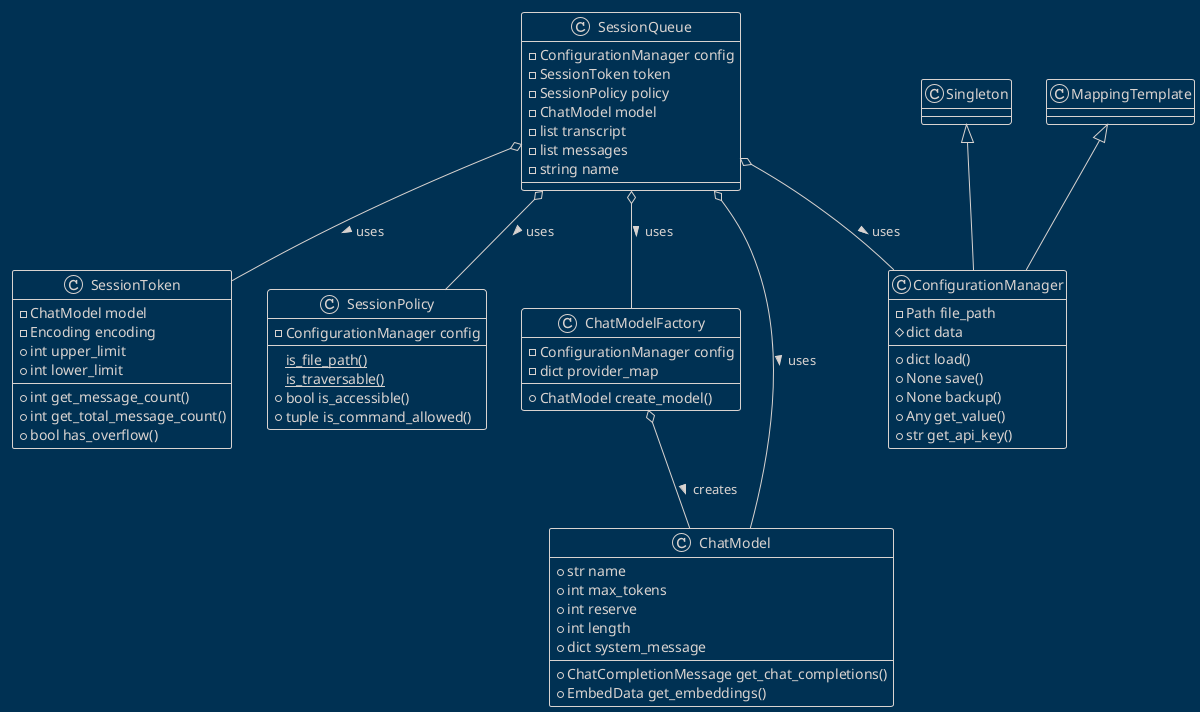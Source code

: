 @startuml SessionQueue
!theme blueprint

' Define classes

class SessionQueue {
  - ConfigurationManager config
  - SessionToken token
  - SessionPolicy policy
  - ChatModel model
  - list transcript
  - list messages
  - string name
}

class ConfigurationManager extends Singleton, MappingTemplate {
  - Path file_path
  # dict data
  + dict load()
  + None save()
  + None backup()
  + Any get_value()
  + str get_api_key()
}

class SessionToken {
  - ChatModel model
  - Encoding encoding
  + int upper_limit
  + int lower_limit
  + int get_message_count()
  + int get_total_message_count()
  + bool has_overflow()
}

class SessionPolicy {
  - ConfigurationManager config
  {static} is_file_path()
  {static} is_traversable()
  + bool is_accessible()
  + tuple is_command_allowed()
}

class ChatModelFactory {
  - ConfigurationManager config
  - dict provider_map
  + ChatModel create_model()
}

class ChatModel {
  + str name
  + int max_tokens
  + int reserve
  + int length
  + dict system_message
  + ChatCompletionMessage get_chat_completions()
  + EmbedData get_embeddings()
}

' Define relationships

SessionQueue o-- ConfigurationManager : uses >
SessionQueue o-- SessionToken : uses >
SessionQueue o-- SessionPolicy : uses >
SessionQueue o-- ChatModel : uses >
ChatModelFactory o-- ChatModel : creates >
SessionQueue o-- ChatModelFactory : uses >
@enduml